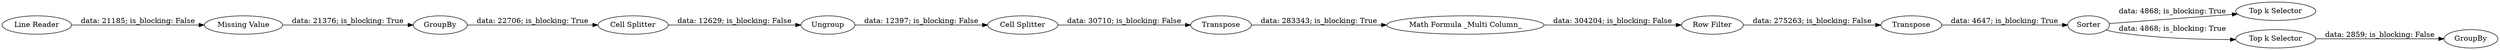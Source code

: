digraph {
	"-2763494741492275062_1" [label="Line Reader"]
	"-2763494741492275062_24" [label="Cell Splitter"]
	"-2763494741492275062_23" [label=GroupBy]
	"-2763494741492275062_27" [label=Transpose]
	"-2763494741492275062_31" [label=Sorter]
	"-2763494741492275062_29" [label=Transpose]
	"-2763494741492275062_26" [label="Cell Splitter"]
	"-2763494741492275062_34" [label=GroupBy]
	"-2763494741492275062_35" [label="Top k Selector"]
	"-2763494741492275062_36" [label="Top k Selector"]
	"-2763494741492275062_28" [label="Math Formula _Multi Column_"]
	"-2763494741492275062_30" [label="Row Filter"]
	"-2763494741492275062_22" [label="Missing Value"]
	"-2763494741492275062_25" [label=Ungroup]
	"-2763494741492275062_28" -> "-2763494741492275062_30" [label="data: 304204; is_blocking: False"]
	"-2763494741492275062_27" -> "-2763494741492275062_28" [label="data: 283343; is_blocking: True"]
	"-2763494741492275062_1" -> "-2763494741492275062_22" [label="data: 21185; is_blocking: False"]
	"-2763494741492275062_30" -> "-2763494741492275062_29" [label="data: 275263; is_blocking: False"]
	"-2763494741492275062_25" -> "-2763494741492275062_26" [label="data: 12397; is_blocking: False"]
	"-2763494741492275062_36" -> "-2763494741492275062_34" [label="data: 2859; is_blocking: False"]
	"-2763494741492275062_23" -> "-2763494741492275062_24" [label="data: 22706; is_blocking: True"]
	"-2763494741492275062_29" -> "-2763494741492275062_31" [label="data: 4647; is_blocking: True"]
	"-2763494741492275062_22" -> "-2763494741492275062_23" [label="data: 21376; is_blocking: True"]
	"-2763494741492275062_26" -> "-2763494741492275062_27" [label="data: 30710; is_blocking: False"]
	"-2763494741492275062_24" -> "-2763494741492275062_25" [label="data: 12629; is_blocking: False"]
	"-2763494741492275062_31" -> "-2763494741492275062_35" [label="data: 4868; is_blocking: True"]
	"-2763494741492275062_31" -> "-2763494741492275062_36" [label="data: 4868; is_blocking: True"]
	rankdir=LR
}
